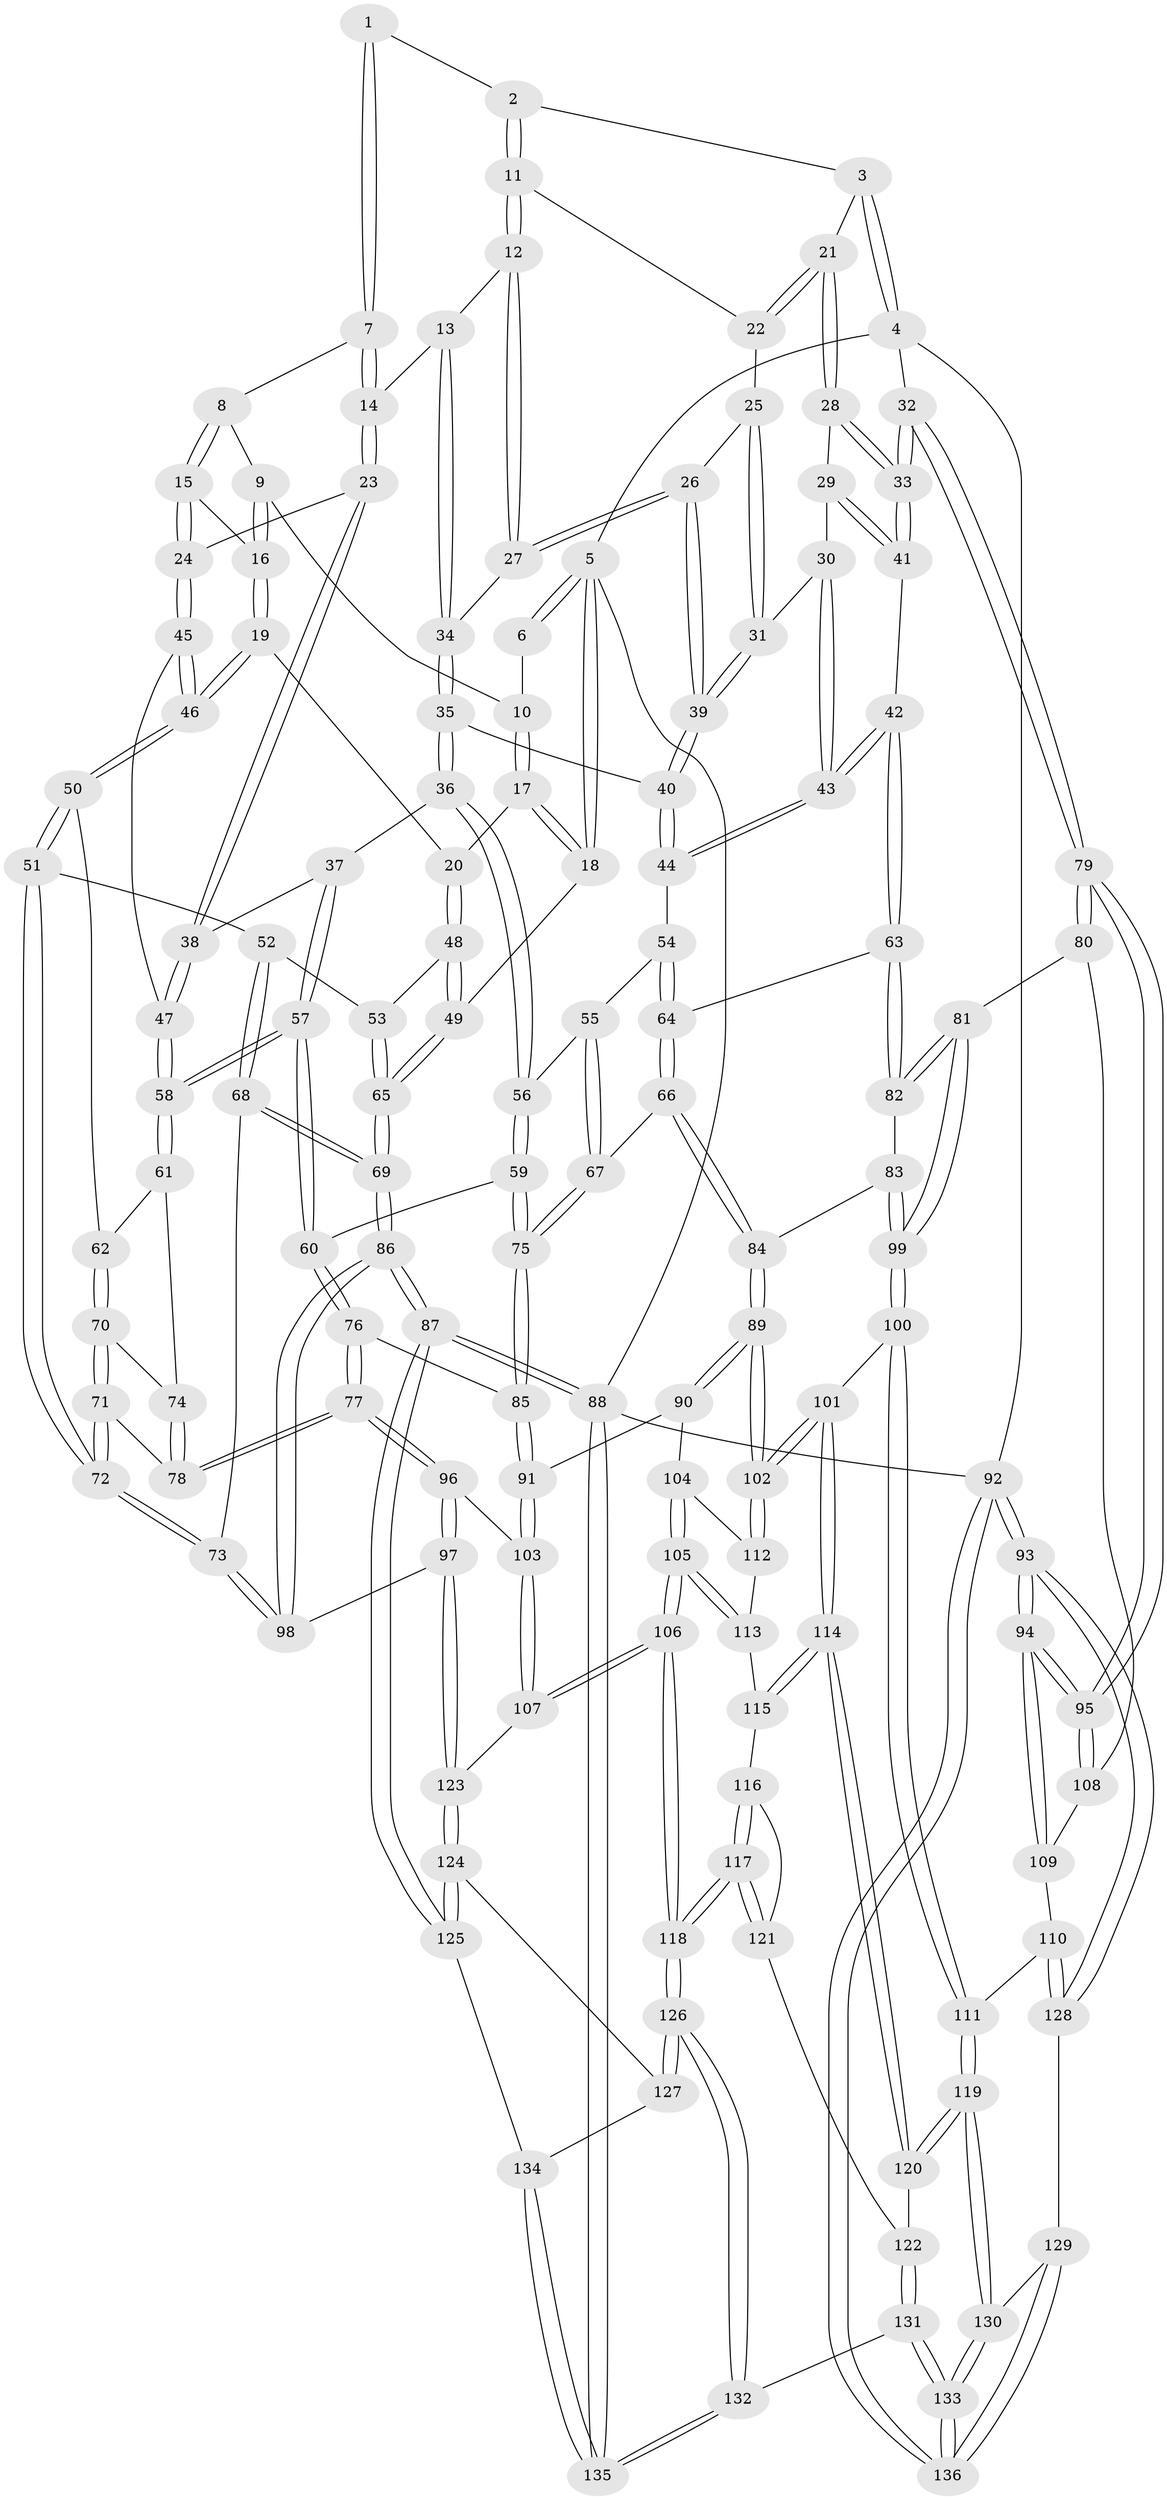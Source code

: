 // Generated by graph-tools (version 1.1) at 2025/02/03/09/25 05:02:24]
// undirected, 136 vertices, 337 edges
graph export_dot {
graph [start="1"]
  node [color=gray90,style=filled];
  1 [pos="+0.4585756237991252+0"];
  2 [pos="+0.5120398615768924+0"];
  3 [pos="+1+0"];
  4 [pos="+1+0"];
  5 [pos="+0+0"];
  6 [pos="+0.12468640779632119+0"];
  7 [pos="+0.4336376963174127+0"];
  8 [pos="+0.2719145329059619+0.06775335459912729"];
  9 [pos="+0.22817263175940847+0.053921008719155956"];
  10 [pos="+0.13292773905824337+0"];
  11 [pos="+0.6331581204518314+0.06272282601809301"];
  12 [pos="+0.6068432252445826+0.1255694206362697"];
  13 [pos="+0.4430631998448558+0.07604469839018026"];
  14 [pos="+0.43134469852343943+0.06497157095306211"];
  15 [pos="+0.2968599635832998+0.21031817235787126"];
  16 [pos="+0.20892444736065943+0.2078631888074659"];
  17 [pos="+0.08512718952498484+0.1349197997817964"];
  18 [pos="+0+0.17324025139854435"];
  19 [pos="+0.16814064307867943+0.21379641089838636"];
  20 [pos="+0.1545179518089478+0.21310930470320352"];
  21 [pos="+0.7790432577792452+0.07858925222417648"];
  22 [pos="+0.7242373848165996+0.08694087845068547"];
  23 [pos="+0.3345918161608561+0.20935364733276368"];
  24 [pos="+0.29928503445919935+0.21103398662099987"];
  25 [pos="+0.7022689186354972+0.13726503492846215"];
  26 [pos="+0.6512579193324145+0.19472067376584237"];
  27 [pos="+0.6063834835105636+0.13216180692727544"];
  28 [pos="+0.8096369128484157+0.1626093035583483"];
  29 [pos="+0.7836554747770464+0.19622385923617244"];
  30 [pos="+0.7507124655156996+0.22077501263239688"];
  31 [pos="+0.7437413140263869+0.2227981232637913"];
  32 [pos="+1+0.24836321715909582"];
  33 [pos="+1+0.25525910574090804"];
  34 [pos="+0.5256528704558602+0.19015170416727245"];
  35 [pos="+0.5236934812782946+0.22102695588282262"];
  36 [pos="+0.45066188429712095+0.29211222040949203"];
  37 [pos="+0.42774085156448793+0.2848671270034304"];
  38 [pos="+0.39779691679373136+0.268555187158406"];
  39 [pos="+0.6654976392780734+0.2588672052402441"];
  40 [pos="+0.6588976116500179+0.2711471569286521"];
  41 [pos="+0.872427253571287+0.348145414048435"];
  42 [pos="+0.8376033183532857+0.36774507318102345"];
  43 [pos="+0.8290857415676791+0.3605058916611883"];
  44 [pos="+0.6588761998649534+0.27356241942470505"];
  45 [pos="+0.27703628228003735+0.3383848261915016"];
  46 [pos="+0.2330880754569119+0.3813628606013826"];
  47 [pos="+0.3274289444698818+0.37256181694584517"];
  48 [pos="+0.11463566334303181+0.28288118380701965"];
  49 [pos="+0+0.29719949061067713"];
  50 [pos="+0.23304586699841362+0.3814758471060027"];
  51 [pos="+0.21435629924276925+0.3911238841280314"];
  52 [pos="+0.10889169090061389+0.3571490695646678"];
  53 [pos="+0.10797260992090918+0.35393220701073924"];
  54 [pos="+0.6393515650681182+0.3258506371985865"];
  55 [pos="+0.5927078860404639+0.35686736160192084"];
  56 [pos="+0.5011695389784682+0.37178021080163115"];
  57 [pos="+0.3522476727309492+0.4306955254381495"];
  58 [pos="+0.3355555399412499+0.4201819100479665"];
  59 [pos="+0.49639429701682597+0.38852658803164125"];
  60 [pos="+0.3891803607903129+0.47473360651347485"];
  61 [pos="+0.3107230835136909+0.42217543508713634"];
  62 [pos="+0.2533445891138978+0.3981573485087794"];
  63 [pos="+0.8185172808510445+0.400548816617027"];
  64 [pos="+0.7133872500275391+0.414805531935209"];
  65 [pos="+0+0.36327028009721524"];
  66 [pos="+0.6633873828548991+0.503925188864568"];
  67 [pos="+0.6341785484020778+0.49723455450339177"];
  68 [pos="+0.0923106717644582+0.4276987832971585"];
  69 [pos="+0+0.45987651260825774"];
  70 [pos="+0.25452319403379425+0.4726042843849245"];
  71 [pos="+0.21776394725539747+0.5234499901083329"];
  72 [pos="+0.17443982505521177+0.5318187866139762"];
  73 [pos="+0.15136953496028022+0.5457777962259963"];
  74 [pos="+0.28238627471211186+0.45406057378371995"];
  75 [pos="+0.5550009750178898+0.513715262862324"];
  76 [pos="+0.3823634037412233+0.5479522971844062"];
  77 [pos="+0.3792468205023603+0.5514228492421763"];
  78 [pos="+0.3446507973828974+0.5436574389464935"];
  79 [pos="+1+0.48071363644202886"];
  80 [pos="+0.9951630872113985+0.5497993165055661"];
  81 [pos="+0.9475960997277901+0.5526202075790634"];
  82 [pos="+0.824394569203512+0.4447637037002449"];
  83 [pos="+0.7666228498882787+0.5529686510146099"];
  84 [pos="+0.7034109782195443+0.5588279016839677"];
  85 [pos="+0.5258840317434267+0.5567964225183354"];
  86 [pos="+0+0.6570388270262644"];
  87 [pos="+0+0.7892910980930391"];
  88 [pos="+0+1"];
  89 [pos="+0.6704270138952351+0.6409403450469"];
  90 [pos="+0.5445278209561191+0.605048237353372"];
  91 [pos="+0.539017769398196+0.5942797493256988"];
  92 [pos="+1+1"];
  93 [pos="+1+0.8745794586768076"];
  94 [pos="+1+0.8508803520984757"];
  95 [pos="+1+0.6948814178654684"];
  96 [pos="+0.3758377258403874+0.5741060421952543"];
  97 [pos="+0.1912575847239759+0.675922688405867"];
  98 [pos="+0.12963303704125295+0.59063230741052"];
  99 [pos="+0.8448469378755413+0.6130886900447441"];
  100 [pos="+0.8389175261179976+0.655300194752501"];
  101 [pos="+0.6871332179352556+0.6773453535300158"];
  102 [pos="+0.6731073791108533+0.6556204224514317"];
  103 [pos="+0.3949556502251859+0.6776901420898942"];
  104 [pos="+0.5377821723011327+0.6310149298746633"];
  105 [pos="+0.47740640678766444+0.7336380806987788"];
  106 [pos="+0.43787762277303904+0.7694938804774437"];
  107 [pos="+0.39776898938640054+0.7149417222986689"];
  108 [pos="+0.9431635808635943+0.69668149470389"];
  109 [pos="+0.9369326385940853+0.7040469130300393"];
  110 [pos="+0.8870061349367503+0.7470163155527519"];
  111 [pos="+0.8630456240297943+0.7423783692238871"];
  112 [pos="+0.5902155050715051+0.7022409004125305"];
  113 [pos="+0.5869461309367425+0.7069278196484681"];
  114 [pos="+0.6942881054800739+0.7154447021490377"];
  115 [pos="+0.5951588527724512+0.7361292984679089"];
  116 [pos="+0.5956387787249844+0.7425684349629881"];
  117 [pos="+0.4434745072237288+0.8003824363099578"];
  118 [pos="+0.44156387509119127+0.8005889651208813"];
  119 [pos="+0.7567150084936588+0.8255084545655667"];
  120 [pos="+0.7131523765339239+0.7901475245665055"];
  121 [pos="+0.6287890415838913+0.7954628857607846"];
  122 [pos="+0.6379438399882924+0.7990707907529826"];
  123 [pos="+0.2024248672207042+0.709448998560764"];
  124 [pos="+0.18602979455170435+0.7856992480376925"];
  125 [pos="+0+0.8284590097589908"];
  126 [pos="+0.3918733893748022+1"];
  127 [pos="+0.22071947550893428+0.8451593858522324"];
  128 [pos="+0.9285327468816336+0.7821990688921503"];
  129 [pos="+0.9108773522899357+0.9125822978446284"];
  130 [pos="+0.7602204863360021+0.8663511418110892"];
  131 [pos="+0.44817215325073095+1"];
  132 [pos="+0.40740108972672756+1"];
  133 [pos="+0.6381742807022958+1"];
  134 [pos="+0.08775445004878843+0.9243240306180188"];
  135 [pos="+0.23101673286114788+1"];
  136 [pos="+1+1"];
  1 -- 2;
  1 -- 7;
  1 -- 7;
  2 -- 3;
  2 -- 11;
  2 -- 11;
  3 -- 4;
  3 -- 4;
  3 -- 21;
  4 -- 5;
  4 -- 32;
  4 -- 92;
  5 -- 6;
  5 -- 6;
  5 -- 18;
  5 -- 18;
  5 -- 88;
  6 -- 10;
  7 -- 8;
  7 -- 14;
  7 -- 14;
  8 -- 9;
  8 -- 15;
  8 -- 15;
  9 -- 10;
  9 -- 16;
  9 -- 16;
  10 -- 17;
  10 -- 17;
  11 -- 12;
  11 -- 12;
  11 -- 22;
  12 -- 13;
  12 -- 27;
  12 -- 27;
  13 -- 14;
  13 -- 34;
  13 -- 34;
  14 -- 23;
  14 -- 23;
  15 -- 16;
  15 -- 24;
  15 -- 24;
  16 -- 19;
  16 -- 19;
  17 -- 18;
  17 -- 18;
  17 -- 20;
  18 -- 49;
  19 -- 20;
  19 -- 46;
  19 -- 46;
  20 -- 48;
  20 -- 48;
  21 -- 22;
  21 -- 22;
  21 -- 28;
  21 -- 28;
  22 -- 25;
  23 -- 24;
  23 -- 38;
  23 -- 38;
  24 -- 45;
  24 -- 45;
  25 -- 26;
  25 -- 31;
  25 -- 31;
  26 -- 27;
  26 -- 27;
  26 -- 39;
  26 -- 39;
  27 -- 34;
  28 -- 29;
  28 -- 33;
  28 -- 33;
  29 -- 30;
  29 -- 41;
  29 -- 41;
  30 -- 31;
  30 -- 43;
  30 -- 43;
  31 -- 39;
  31 -- 39;
  32 -- 33;
  32 -- 33;
  32 -- 79;
  32 -- 79;
  33 -- 41;
  33 -- 41;
  34 -- 35;
  34 -- 35;
  35 -- 36;
  35 -- 36;
  35 -- 40;
  36 -- 37;
  36 -- 56;
  36 -- 56;
  37 -- 38;
  37 -- 57;
  37 -- 57;
  38 -- 47;
  38 -- 47;
  39 -- 40;
  39 -- 40;
  40 -- 44;
  40 -- 44;
  41 -- 42;
  42 -- 43;
  42 -- 43;
  42 -- 63;
  42 -- 63;
  43 -- 44;
  43 -- 44;
  44 -- 54;
  45 -- 46;
  45 -- 46;
  45 -- 47;
  46 -- 50;
  46 -- 50;
  47 -- 58;
  47 -- 58;
  48 -- 49;
  48 -- 49;
  48 -- 53;
  49 -- 65;
  49 -- 65;
  50 -- 51;
  50 -- 51;
  50 -- 62;
  51 -- 52;
  51 -- 72;
  51 -- 72;
  52 -- 53;
  52 -- 68;
  52 -- 68;
  53 -- 65;
  53 -- 65;
  54 -- 55;
  54 -- 64;
  54 -- 64;
  55 -- 56;
  55 -- 67;
  55 -- 67;
  56 -- 59;
  56 -- 59;
  57 -- 58;
  57 -- 58;
  57 -- 60;
  57 -- 60;
  58 -- 61;
  58 -- 61;
  59 -- 60;
  59 -- 75;
  59 -- 75;
  60 -- 76;
  60 -- 76;
  61 -- 62;
  61 -- 74;
  62 -- 70;
  62 -- 70;
  63 -- 64;
  63 -- 82;
  63 -- 82;
  64 -- 66;
  64 -- 66;
  65 -- 69;
  65 -- 69;
  66 -- 67;
  66 -- 84;
  66 -- 84;
  67 -- 75;
  67 -- 75;
  68 -- 69;
  68 -- 69;
  68 -- 73;
  69 -- 86;
  69 -- 86;
  70 -- 71;
  70 -- 71;
  70 -- 74;
  71 -- 72;
  71 -- 72;
  71 -- 78;
  72 -- 73;
  72 -- 73;
  73 -- 98;
  73 -- 98;
  74 -- 78;
  74 -- 78;
  75 -- 85;
  75 -- 85;
  76 -- 77;
  76 -- 77;
  76 -- 85;
  77 -- 78;
  77 -- 78;
  77 -- 96;
  77 -- 96;
  79 -- 80;
  79 -- 80;
  79 -- 95;
  79 -- 95;
  80 -- 81;
  80 -- 108;
  81 -- 82;
  81 -- 82;
  81 -- 99;
  81 -- 99;
  82 -- 83;
  83 -- 84;
  83 -- 99;
  83 -- 99;
  84 -- 89;
  84 -- 89;
  85 -- 91;
  85 -- 91;
  86 -- 87;
  86 -- 87;
  86 -- 98;
  86 -- 98;
  87 -- 88;
  87 -- 88;
  87 -- 125;
  87 -- 125;
  88 -- 135;
  88 -- 135;
  88 -- 92;
  89 -- 90;
  89 -- 90;
  89 -- 102;
  89 -- 102;
  90 -- 91;
  90 -- 104;
  91 -- 103;
  91 -- 103;
  92 -- 93;
  92 -- 93;
  92 -- 136;
  92 -- 136;
  93 -- 94;
  93 -- 94;
  93 -- 128;
  93 -- 128;
  94 -- 95;
  94 -- 95;
  94 -- 109;
  94 -- 109;
  95 -- 108;
  95 -- 108;
  96 -- 97;
  96 -- 97;
  96 -- 103;
  97 -- 98;
  97 -- 123;
  97 -- 123;
  99 -- 100;
  99 -- 100;
  100 -- 101;
  100 -- 111;
  100 -- 111;
  101 -- 102;
  101 -- 102;
  101 -- 114;
  101 -- 114;
  102 -- 112;
  102 -- 112;
  103 -- 107;
  103 -- 107;
  104 -- 105;
  104 -- 105;
  104 -- 112;
  105 -- 106;
  105 -- 106;
  105 -- 113;
  105 -- 113;
  106 -- 107;
  106 -- 107;
  106 -- 118;
  106 -- 118;
  107 -- 123;
  108 -- 109;
  109 -- 110;
  110 -- 111;
  110 -- 128;
  110 -- 128;
  111 -- 119;
  111 -- 119;
  112 -- 113;
  113 -- 115;
  114 -- 115;
  114 -- 115;
  114 -- 120;
  114 -- 120;
  115 -- 116;
  116 -- 117;
  116 -- 117;
  116 -- 121;
  117 -- 118;
  117 -- 118;
  117 -- 121;
  117 -- 121;
  118 -- 126;
  118 -- 126;
  119 -- 120;
  119 -- 120;
  119 -- 130;
  119 -- 130;
  120 -- 122;
  121 -- 122;
  122 -- 131;
  122 -- 131;
  123 -- 124;
  123 -- 124;
  124 -- 125;
  124 -- 125;
  124 -- 127;
  125 -- 134;
  126 -- 127;
  126 -- 127;
  126 -- 132;
  126 -- 132;
  127 -- 134;
  128 -- 129;
  129 -- 130;
  129 -- 136;
  129 -- 136;
  130 -- 133;
  130 -- 133;
  131 -- 132;
  131 -- 133;
  131 -- 133;
  132 -- 135;
  132 -- 135;
  133 -- 136;
  133 -- 136;
  134 -- 135;
  134 -- 135;
}
